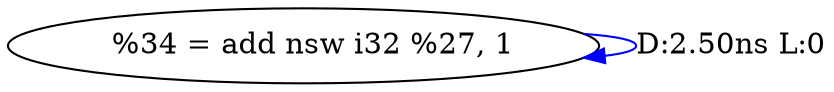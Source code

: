 digraph {
Node0x31d2d40[label="  %34 = add nsw i32 %27, 1"];
Node0x31d2d40 -> Node0x31d2d40[label="D:2.50ns L:0",color=blue];
}

